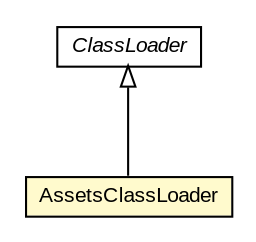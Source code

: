 #!/usr/local/bin/dot
#
# Class diagram 
# Generated by UMLGraph version R5_6-24-gf6e263 (http://www.umlgraph.org/)
#

digraph G {
	edge [fontname="arial",fontsize=10,labelfontname="arial",labelfontsize=10];
	node [fontname="arial",fontsize=10,shape=plaintext];
	nodesep=0.25;
	ranksep=0.5;
	// com.google.code.play2.provider.play23.run.AssetsClassLoader
	c100 [label=<<table title="com.google.code.play2.provider.play23.run.AssetsClassLoader" border="0" cellborder="1" cellspacing="0" cellpadding="2" port="p" bgcolor="lemonChiffon" href="./AssetsClassLoader.html">
		<tr><td><table border="0" cellspacing="0" cellpadding="1">
<tr><td align="center" balign="center"> AssetsClassLoader </td></tr>
		</table></td></tr>
		</table>>, URL="./AssetsClassLoader.html", fontname="arial", fontcolor="black", fontsize=10.0];
	//com.google.code.play2.provider.play23.run.AssetsClassLoader extends java.lang.ClassLoader
	c101:p -> c100:p [dir=back,arrowtail=empty];
	// java.lang.ClassLoader
	c101 [label=<<table title="java.lang.ClassLoader" border="0" cellborder="1" cellspacing="0" cellpadding="2" port="p" href="https://docs.oracle.com/javase/6/docs/api/java/lang/ClassLoader.html">
		<tr><td><table border="0" cellspacing="0" cellpadding="1">
<tr><td align="center" balign="center"><font face="arial italic"> ClassLoader </font></td></tr>
		</table></td></tr>
		</table>>, URL="https://docs.oracle.com/javase/6/docs/api/java/lang/ClassLoader.html", fontname="arial", fontcolor="black", fontsize=10.0];
}

